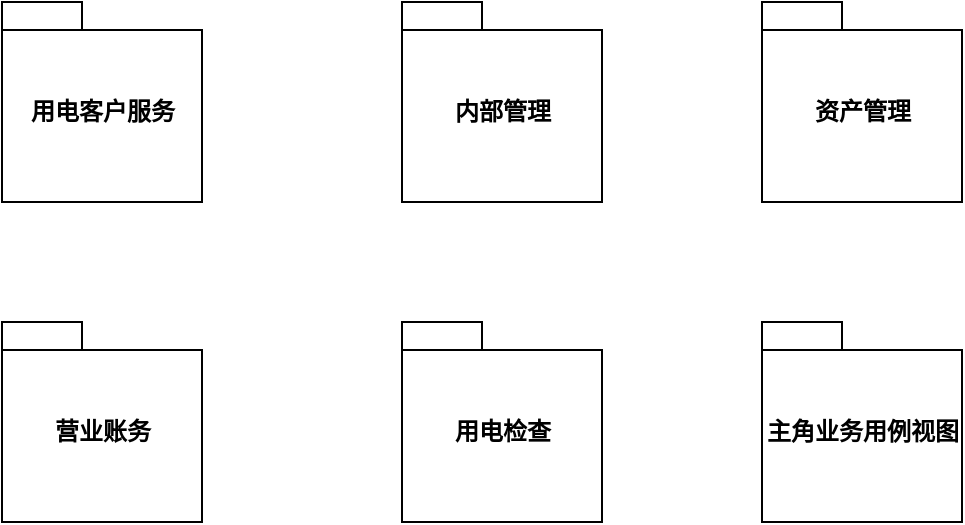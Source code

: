 <mxfile version="13.6.5" type="github">
  <diagram id="krjHZCIcB7PrwN7Esd9x" name="第 1 页">
    <mxGraphModel dx="1422" dy="762" grid="1" gridSize="10" guides="1" tooltips="1" connect="1" arrows="1" fold="1" page="1" pageScale="1" pageWidth="827" pageHeight="1169" math="0" shadow="0">
      <root>
        <mxCell id="0" />
        <mxCell id="1" parent="0" />
        <mxCell id="yZzqoyNfoWTS19eDiZIV-1" value="用电客户服务" style="shape=folder;fontStyle=1;spacingTop=10;tabWidth=40;tabHeight=14;tabPosition=left;html=1;" vertex="1" parent="1">
          <mxGeometry x="174" y="80" width="100" height="100" as="geometry" />
        </mxCell>
        <mxCell id="yZzqoyNfoWTS19eDiZIV-2" value="内部管理" style="shape=folder;fontStyle=1;spacingTop=10;tabWidth=40;tabHeight=14;tabPosition=left;html=1;" vertex="1" parent="1">
          <mxGeometry x="374" y="80" width="100" height="100" as="geometry" />
        </mxCell>
        <mxCell id="yZzqoyNfoWTS19eDiZIV-3" value="资产管理" style="shape=folder;fontStyle=1;spacingTop=10;tabWidth=40;tabHeight=14;tabPosition=left;html=1;" vertex="1" parent="1">
          <mxGeometry x="554" y="80" width="100" height="100" as="geometry" />
        </mxCell>
        <mxCell id="yZzqoyNfoWTS19eDiZIV-4" value="营业账务" style="shape=folder;fontStyle=1;spacingTop=10;tabWidth=40;tabHeight=14;tabPosition=left;html=1;" vertex="1" parent="1">
          <mxGeometry x="174" y="240" width="100" height="100" as="geometry" />
        </mxCell>
        <mxCell id="yZzqoyNfoWTS19eDiZIV-5" value="用电检查" style="shape=folder;fontStyle=1;spacingTop=10;tabWidth=40;tabHeight=14;tabPosition=left;html=1;" vertex="1" parent="1">
          <mxGeometry x="374" y="240" width="100" height="100" as="geometry" />
        </mxCell>
        <mxCell id="yZzqoyNfoWTS19eDiZIV-6" value="主角业务用例视图" style="shape=folder;fontStyle=1;spacingTop=10;tabWidth=40;tabHeight=14;tabPosition=left;html=1;" vertex="1" parent="1">
          <mxGeometry x="554" y="240" width="100" height="100" as="geometry" />
        </mxCell>
      </root>
    </mxGraphModel>
  </diagram>
</mxfile>
